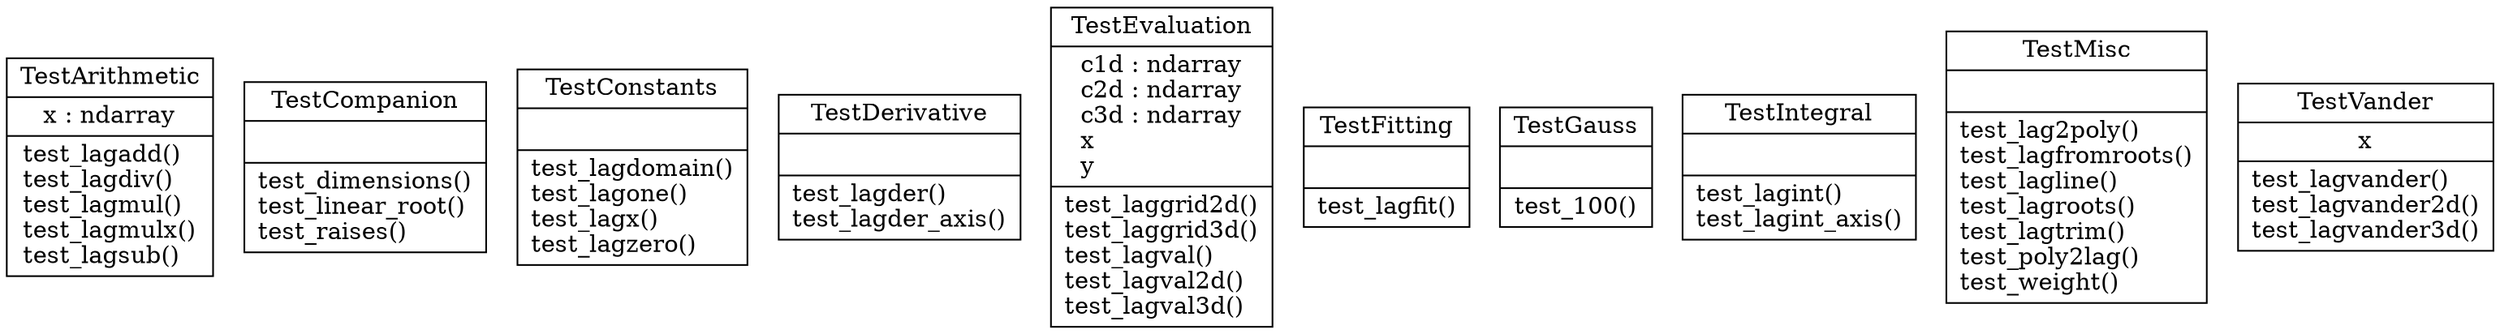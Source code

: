 digraph "classes_12" {
rankdir=BT
charset="utf-8"
"test_laguerre.TestArithmetic" [color="black", fontcolor="black", label=<{TestArithmetic|x : ndarray<br ALIGN="LEFT"/>|test_lagadd()<br ALIGN="LEFT"/>test_lagdiv()<br ALIGN="LEFT"/>test_lagmul()<br ALIGN="LEFT"/>test_lagmulx()<br ALIGN="LEFT"/>test_lagsub()<br ALIGN="LEFT"/>}>, shape="record", style="solid"];
"test_laguerre.TestCompanion" [color="black", fontcolor="black", label=<{TestCompanion|<br ALIGN="LEFT"/>|test_dimensions()<br ALIGN="LEFT"/>test_linear_root()<br ALIGN="LEFT"/>test_raises()<br ALIGN="LEFT"/>}>, shape="record", style="solid"];
"test_laguerre.TestConstants" [color="black", fontcolor="black", label=<{TestConstants|<br ALIGN="LEFT"/>|test_lagdomain()<br ALIGN="LEFT"/>test_lagone()<br ALIGN="LEFT"/>test_lagx()<br ALIGN="LEFT"/>test_lagzero()<br ALIGN="LEFT"/>}>, shape="record", style="solid"];
"test_laguerre.TestDerivative" [color="black", fontcolor="black", label=<{TestDerivative|<br ALIGN="LEFT"/>|test_lagder()<br ALIGN="LEFT"/>test_lagder_axis()<br ALIGN="LEFT"/>}>, shape="record", style="solid"];
"test_laguerre.TestEvaluation" [color="black", fontcolor="black", label=<{TestEvaluation|c1d : ndarray<br ALIGN="LEFT"/>c2d : ndarray<br ALIGN="LEFT"/>c3d : ndarray<br ALIGN="LEFT"/>x<br ALIGN="LEFT"/>y<br ALIGN="LEFT"/>|test_laggrid2d()<br ALIGN="LEFT"/>test_laggrid3d()<br ALIGN="LEFT"/>test_lagval()<br ALIGN="LEFT"/>test_lagval2d()<br ALIGN="LEFT"/>test_lagval3d()<br ALIGN="LEFT"/>}>, shape="record", style="solid"];
"test_laguerre.TestFitting" [color="black", fontcolor="black", label=<{TestFitting|<br ALIGN="LEFT"/>|test_lagfit()<br ALIGN="LEFT"/>}>, shape="record", style="solid"];
"test_laguerre.TestGauss" [color="black", fontcolor="black", label=<{TestGauss|<br ALIGN="LEFT"/>|test_100()<br ALIGN="LEFT"/>}>, shape="record", style="solid"];
"test_laguerre.TestIntegral" [color="black", fontcolor="black", label=<{TestIntegral|<br ALIGN="LEFT"/>|test_lagint()<br ALIGN="LEFT"/>test_lagint_axis()<br ALIGN="LEFT"/>}>, shape="record", style="solid"];
"test_laguerre.TestMisc" [color="black", fontcolor="black", label=<{TestMisc|<br ALIGN="LEFT"/>|test_lag2poly()<br ALIGN="LEFT"/>test_lagfromroots()<br ALIGN="LEFT"/>test_lagline()<br ALIGN="LEFT"/>test_lagroots()<br ALIGN="LEFT"/>test_lagtrim()<br ALIGN="LEFT"/>test_poly2lag()<br ALIGN="LEFT"/>test_weight()<br ALIGN="LEFT"/>}>, shape="record", style="solid"];
"test_laguerre.TestVander" [color="black", fontcolor="black", label=<{TestVander|x<br ALIGN="LEFT"/>|test_lagvander()<br ALIGN="LEFT"/>test_lagvander2d()<br ALIGN="LEFT"/>test_lagvander3d()<br ALIGN="LEFT"/>}>, shape="record", style="solid"];
}
